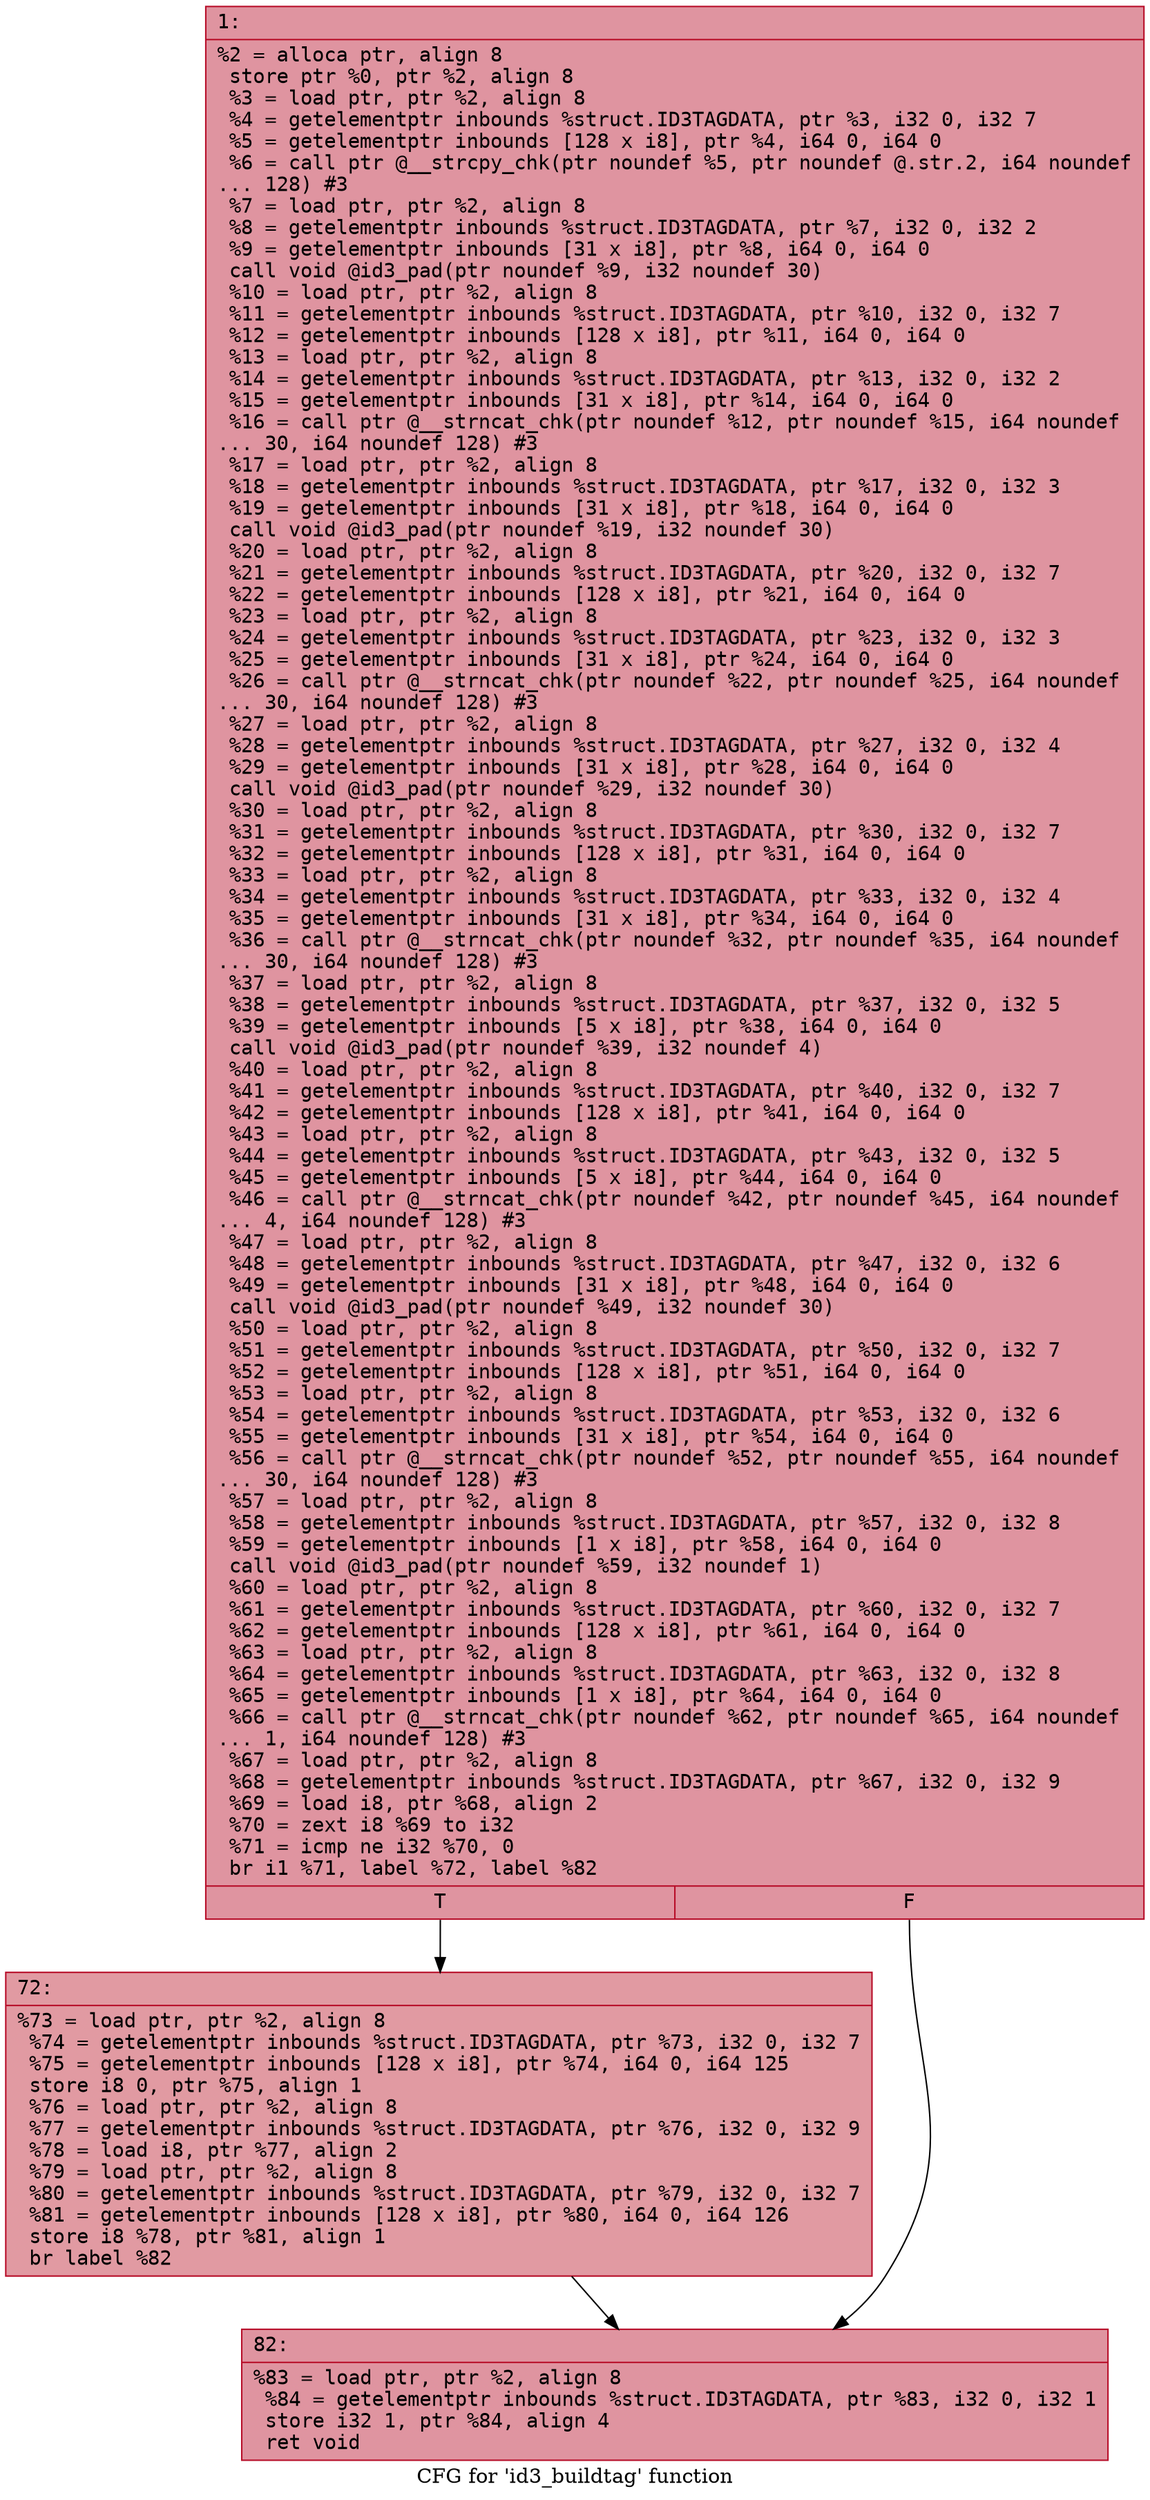 digraph "CFG for 'id3_buildtag' function" {
	label="CFG for 'id3_buildtag' function";

	Node0x600000a44190 [shape=record,color="#b70d28ff", style=filled, fillcolor="#b70d2870" fontname="Courier",label="{1:\l|  %2 = alloca ptr, align 8\l  store ptr %0, ptr %2, align 8\l  %3 = load ptr, ptr %2, align 8\l  %4 = getelementptr inbounds %struct.ID3TAGDATA, ptr %3, i32 0, i32 7\l  %5 = getelementptr inbounds [128 x i8], ptr %4, i64 0, i64 0\l  %6 = call ptr @__strcpy_chk(ptr noundef %5, ptr noundef @.str.2, i64 noundef\l... 128) #3\l  %7 = load ptr, ptr %2, align 8\l  %8 = getelementptr inbounds %struct.ID3TAGDATA, ptr %7, i32 0, i32 2\l  %9 = getelementptr inbounds [31 x i8], ptr %8, i64 0, i64 0\l  call void @id3_pad(ptr noundef %9, i32 noundef 30)\l  %10 = load ptr, ptr %2, align 8\l  %11 = getelementptr inbounds %struct.ID3TAGDATA, ptr %10, i32 0, i32 7\l  %12 = getelementptr inbounds [128 x i8], ptr %11, i64 0, i64 0\l  %13 = load ptr, ptr %2, align 8\l  %14 = getelementptr inbounds %struct.ID3TAGDATA, ptr %13, i32 0, i32 2\l  %15 = getelementptr inbounds [31 x i8], ptr %14, i64 0, i64 0\l  %16 = call ptr @__strncat_chk(ptr noundef %12, ptr noundef %15, i64 noundef\l... 30, i64 noundef 128) #3\l  %17 = load ptr, ptr %2, align 8\l  %18 = getelementptr inbounds %struct.ID3TAGDATA, ptr %17, i32 0, i32 3\l  %19 = getelementptr inbounds [31 x i8], ptr %18, i64 0, i64 0\l  call void @id3_pad(ptr noundef %19, i32 noundef 30)\l  %20 = load ptr, ptr %2, align 8\l  %21 = getelementptr inbounds %struct.ID3TAGDATA, ptr %20, i32 0, i32 7\l  %22 = getelementptr inbounds [128 x i8], ptr %21, i64 0, i64 0\l  %23 = load ptr, ptr %2, align 8\l  %24 = getelementptr inbounds %struct.ID3TAGDATA, ptr %23, i32 0, i32 3\l  %25 = getelementptr inbounds [31 x i8], ptr %24, i64 0, i64 0\l  %26 = call ptr @__strncat_chk(ptr noundef %22, ptr noundef %25, i64 noundef\l... 30, i64 noundef 128) #3\l  %27 = load ptr, ptr %2, align 8\l  %28 = getelementptr inbounds %struct.ID3TAGDATA, ptr %27, i32 0, i32 4\l  %29 = getelementptr inbounds [31 x i8], ptr %28, i64 0, i64 0\l  call void @id3_pad(ptr noundef %29, i32 noundef 30)\l  %30 = load ptr, ptr %2, align 8\l  %31 = getelementptr inbounds %struct.ID3TAGDATA, ptr %30, i32 0, i32 7\l  %32 = getelementptr inbounds [128 x i8], ptr %31, i64 0, i64 0\l  %33 = load ptr, ptr %2, align 8\l  %34 = getelementptr inbounds %struct.ID3TAGDATA, ptr %33, i32 0, i32 4\l  %35 = getelementptr inbounds [31 x i8], ptr %34, i64 0, i64 0\l  %36 = call ptr @__strncat_chk(ptr noundef %32, ptr noundef %35, i64 noundef\l... 30, i64 noundef 128) #3\l  %37 = load ptr, ptr %2, align 8\l  %38 = getelementptr inbounds %struct.ID3TAGDATA, ptr %37, i32 0, i32 5\l  %39 = getelementptr inbounds [5 x i8], ptr %38, i64 0, i64 0\l  call void @id3_pad(ptr noundef %39, i32 noundef 4)\l  %40 = load ptr, ptr %2, align 8\l  %41 = getelementptr inbounds %struct.ID3TAGDATA, ptr %40, i32 0, i32 7\l  %42 = getelementptr inbounds [128 x i8], ptr %41, i64 0, i64 0\l  %43 = load ptr, ptr %2, align 8\l  %44 = getelementptr inbounds %struct.ID3TAGDATA, ptr %43, i32 0, i32 5\l  %45 = getelementptr inbounds [5 x i8], ptr %44, i64 0, i64 0\l  %46 = call ptr @__strncat_chk(ptr noundef %42, ptr noundef %45, i64 noundef\l... 4, i64 noundef 128) #3\l  %47 = load ptr, ptr %2, align 8\l  %48 = getelementptr inbounds %struct.ID3TAGDATA, ptr %47, i32 0, i32 6\l  %49 = getelementptr inbounds [31 x i8], ptr %48, i64 0, i64 0\l  call void @id3_pad(ptr noundef %49, i32 noundef 30)\l  %50 = load ptr, ptr %2, align 8\l  %51 = getelementptr inbounds %struct.ID3TAGDATA, ptr %50, i32 0, i32 7\l  %52 = getelementptr inbounds [128 x i8], ptr %51, i64 0, i64 0\l  %53 = load ptr, ptr %2, align 8\l  %54 = getelementptr inbounds %struct.ID3TAGDATA, ptr %53, i32 0, i32 6\l  %55 = getelementptr inbounds [31 x i8], ptr %54, i64 0, i64 0\l  %56 = call ptr @__strncat_chk(ptr noundef %52, ptr noundef %55, i64 noundef\l... 30, i64 noundef 128) #3\l  %57 = load ptr, ptr %2, align 8\l  %58 = getelementptr inbounds %struct.ID3TAGDATA, ptr %57, i32 0, i32 8\l  %59 = getelementptr inbounds [1 x i8], ptr %58, i64 0, i64 0\l  call void @id3_pad(ptr noundef %59, i32 noundef 1)\l  %60 = load ptr, ptr %2, align 8\l  %61 = getelementptr inbounds %struct.ID3TAGDATA, ptr %60, i32 0, i32 7\l  %62 = getelementptr inbounds [128 x i8], ptr %61, i64 0, i64 0\l  %63 = load ptr, ptr %2, align 8\l  %64 = getelementptr inbounds %struct.ID3TAGDATA, ptr %63, i32 0, i32 8\l  %65 = getelementptr inbounds [1 x i8], ptr %64, i64 0, i64 0\l  %66 = call ptr @__strncat_chk(ptr noundef %62, ptr noundef %65, i64 noundef\l... 1, i64 noundef 128) #3\l  %67 = load ptr, ptr %2, align 8\l  %68 = getelementptr inbounds %struct.ID3TAGDATA, ptr %67, i32 0, i32 9\l  %69 = load i8, ptr %68, align 2\l  %70 = zext i8 %69 to i32\l  %71 = icmp ne i32 %70, 0\l  br i1 %71, label %72, label %82\l|{<s0>T|<s1>F}}"];
	Node0x600000a44190:s0 -> Node0x600000a441e0[tooltip="1 -> 72\nProbability 62.50%" ];
	Node0x600000a44190:s1 -> Node0x600000a44230[tooltip="1 -> 82\nProbability 37.50%" ];
	Node0x600000a441e0 [shape=record,color="#b70d28ff", style=filled, fillcolor="#bb1b2c70" fontname="Courier",label="{72:\l|  %73 = load ptr, ptr %2, align 8\l  %74 = getelementptr inbounds %struct.ID3TAGDATA, ptr %73, i32 0, i32 7\l  %75 = getelementptr inbounds [128 x i8], ptr %74, i64 0, i64 125\l  store i8 0, ptr %75, align 1\l  %76 = load ptr, ptr %2, align 8\l  %77 = getelementptr inbounds %struct.ID3TAGDATA, ptr %76, i32 0, i32 9\l  %78 = load i8, ptr %77, align 2\l  %79 = load ptr, ptr %2, align 8\l  %80 = getelementptr inbounds %struct.ID3TAGDATA, ptr %79, i32 0, i32 7\l  %81 = getelementptr inbounds [128 x i8], ptr %80, i64 0, i64 126\l  store i8 %78, ptr %81, align 1\l  br label %82\l}"];
	Node0x600000a441e0 -> Node0x600000a44230[tooltip="72 -> 82\nProbability 100.00%" ];
	Node0x600000a44230 [shape=record,color="#b70d28ff", style=filled, fillcolor="#b70d2870" fontname="Courier",label="{82:\l|  %83 = load ptr, ptr %2, align 8\l  %84 = getelementptr inbounds %struct.ID3TAGDATA, ptr %83, i32 0, i32 1\l  store i32 1, ptr %84, align 4\l  ret void\l}"];
}
